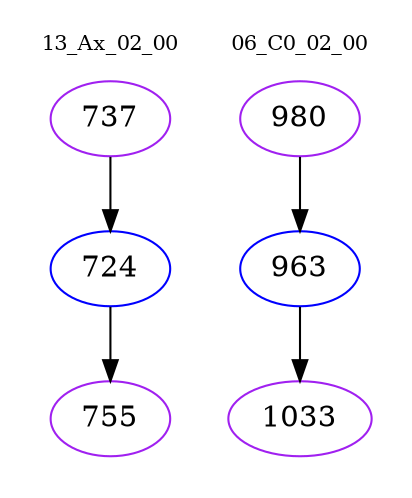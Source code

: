 digraph{
subgraph cluster_0 {
color = white
label = "13_Ax_02_00";
fontsize=10;
T0_737 [label="737", color="purple"]
T0_737 -> T0_724 [color="black"]
T0_724 [label="724", color="blue"]
T0_724 -> T0_755 [color="black"]
T0_755 [label="755", color="purple"]
}
subgraph cluster_1 {
color = white
label = "06_C0_02_00";
fontsize=10;
T1_980 [label="980", color="purple"]
T1_980 -> T1_963 [color="black"]
T1_963 [label="963", color="blue"]
T1_963 -> T1_1033 [color="black"]
T1_1033 [label="1033", color="purple"]
}
}
